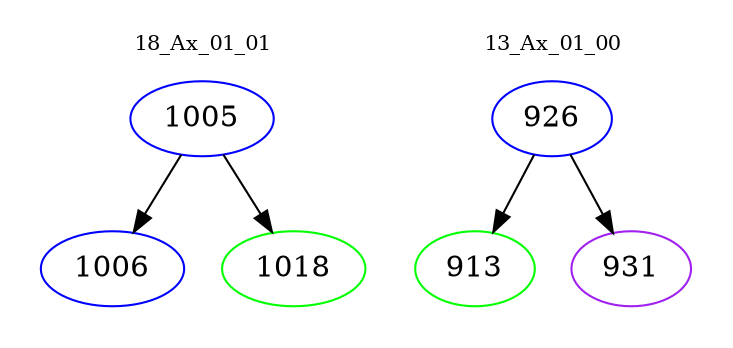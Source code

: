 digraph{
subgraph cluster_0 {
color = white
label = "18_Ax_01_01";
fontsize=10;
T0_1005 [label="1005", color="blue"]
T0_1005 -> T0_1006 [color="black"]
T0_1006 [label="1006", color="blue"]
T0_1005 -> T0_1018 [color="black"]
T0_1018 [label="1018", color="green"]
}
subgraph cluster_1 {
color = white
label = "13_Ax_01_00";
fontsize=10;
T1_926 [label="926", color="blue"]
T1_926 -> T1_913 [color="black"]
T1_913 [label="913", color="green"]
T1_926 -> T1_931 [color="black"]
T1_931 [label="931", color="purple"]
}
}
